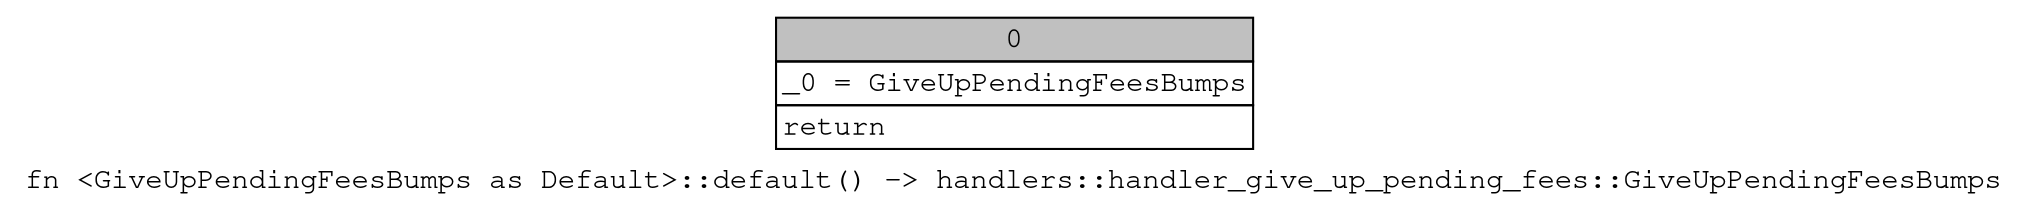 digraph Mir_0_813 {
    graph [fontname="Courier, monospace"];
    node [fontname="Courier, monospace"];
    edge [fontname="Courier, monospace"];
    label=<fn &lt;GiveUpPendingFeesBumps as Default&gt;::default() -&gt; handlers::handler_give_up_pending_fees::GiveUpPendingFeesBumps<br align="left"/>>;
    bb0__0_813 [shape="none", label=<<table border="0" cellborder="1" cellspacing="0"><tr><td bgcolor="gray" align="center" colspan="1">0</td></tr><tr><td align="left" balign="left">_0 = GiveUpPendingFeesBumps<br/></td></tr><tr><td align="left">return</td></tr></table>>];
}
